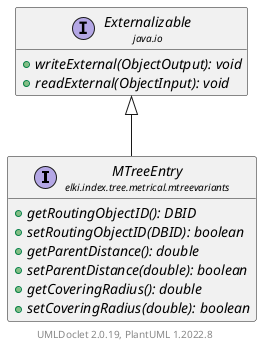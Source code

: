 @startuml
    remove .*\.(Instance|Par|Parameterizer|Factory)$
    set namespaceSeparator none
    hide empty fields
    hide empty methods

    interface "<size:14>MTreeEntry\n<size:10>elki.index.tree.metrical.mtreevariants" as elki.index.tree.metrical.mtreevariants.MTreeEntry [[MTreeEntry.html]] {
        {abstract} +getRoutingObjectID(): DBID
        {abstract} +setRoutingObjectID(DBID): boolean
        {abstract} +getParentDistance(): double
        {abstract} +setParentDistance(double): boolean
        {abstract} +getCoveringRadius(): double
        {abstract} +setCoveringRadius(double): boolean
    }

    interface "<size:14>Externalizable\n<size:10>java.io" as java.io.Externalizable {
        {abstract} +writeExternal(ObjectOutput): void
        {abstract} +readExternal(ObjectInput): void
    }

    java.io.Externalizable <|-- elki.index.tree.metrical.mtreevariants.MTreeEntry

    center footer UMLDoclet 2.0.19, PlantUML 1.2022.8
@enduml
